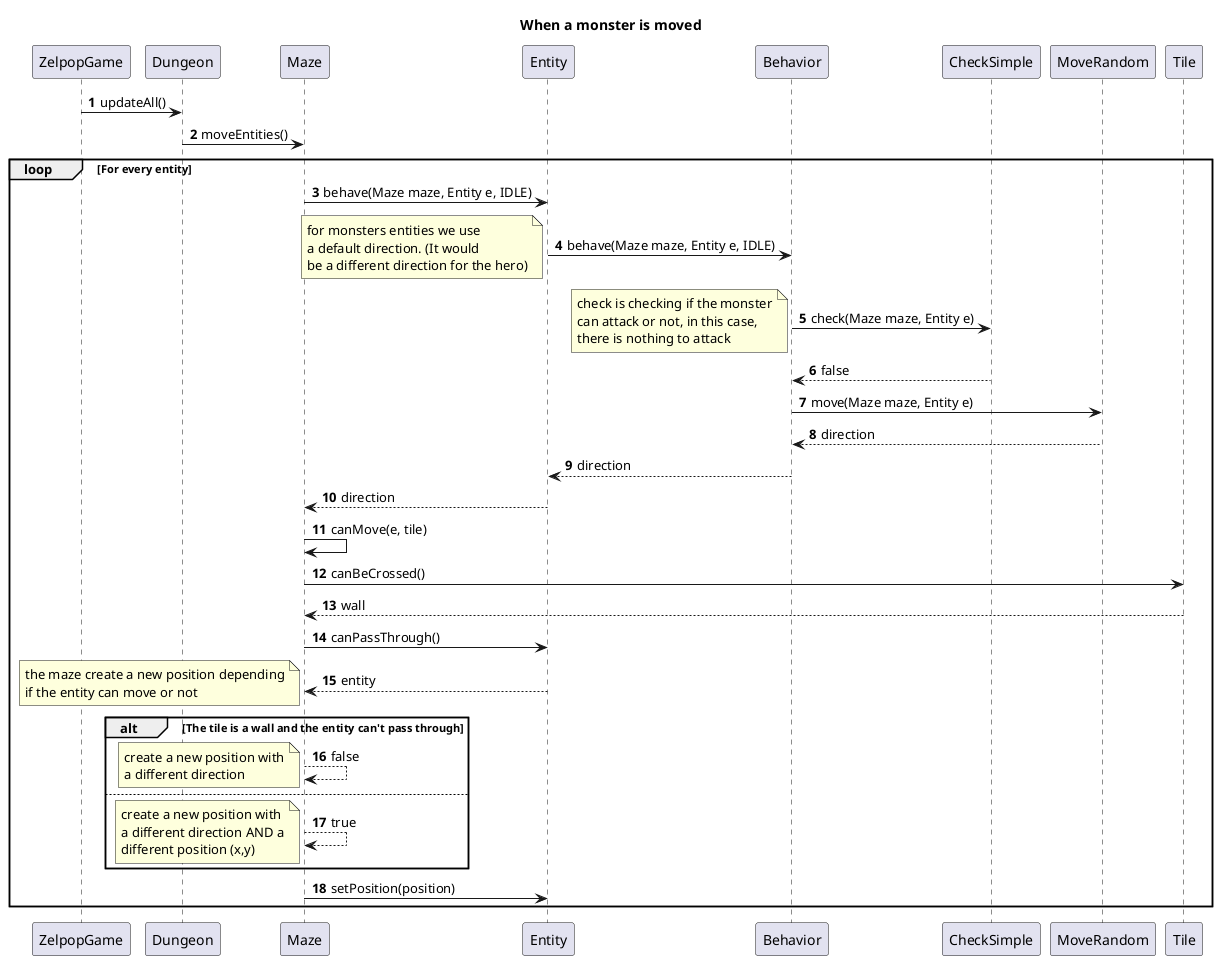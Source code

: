 @startuml

title When a monster is moved
autonumber

ZelpopGame -> Dungeon : updateAll()
Dungeon -> Maze : moveEntities()

loop For every entity

    Maze -> Entity : behave(Maze maze, Entity e, IDLE)

    Entity -> Behavior : behave(Maze maze, Entity e, IDLE)

    note left
        for monsters entities we use
        a default direction. (It would
        be a different direction for the hero)
    end note

    Behavior -> CheckSimple : check(Maze maze, Entity e)

    note left
        check is checking if the monster
        can attack or not, in this case,
        there is nothing to attack
    end note

    CheckSimple --> Behavior : false

    Behavior -> MoveRandom : move(Maze maze, Entity e)

    MoveRandom --> Behavior : direction

    Behavior --> Entity : direction

    Entity --> Maze : direction

    Maze -> Maze : canMove(e, tile)

    Maze -> Tile : canBeCrossed()

    Tile --> Maze : wall

    Maze -> Entity : canPassThrough()

    Entity --> Maze : entity

    note left
        the maze create a new position depending
        if the entity can move or not
    end note

    alt The tile is a wall and the entity can't pass through

        Maze --> Maze : false

        note left
            create a new position with
            a different direction
        end note

    else

        Maze --> Maze : true

        note left
            create a new position with
            a different direction AND a
            different position (x,y)
        end note

    end

    Maze -> Entity : setPosition(position)

end

@enduml